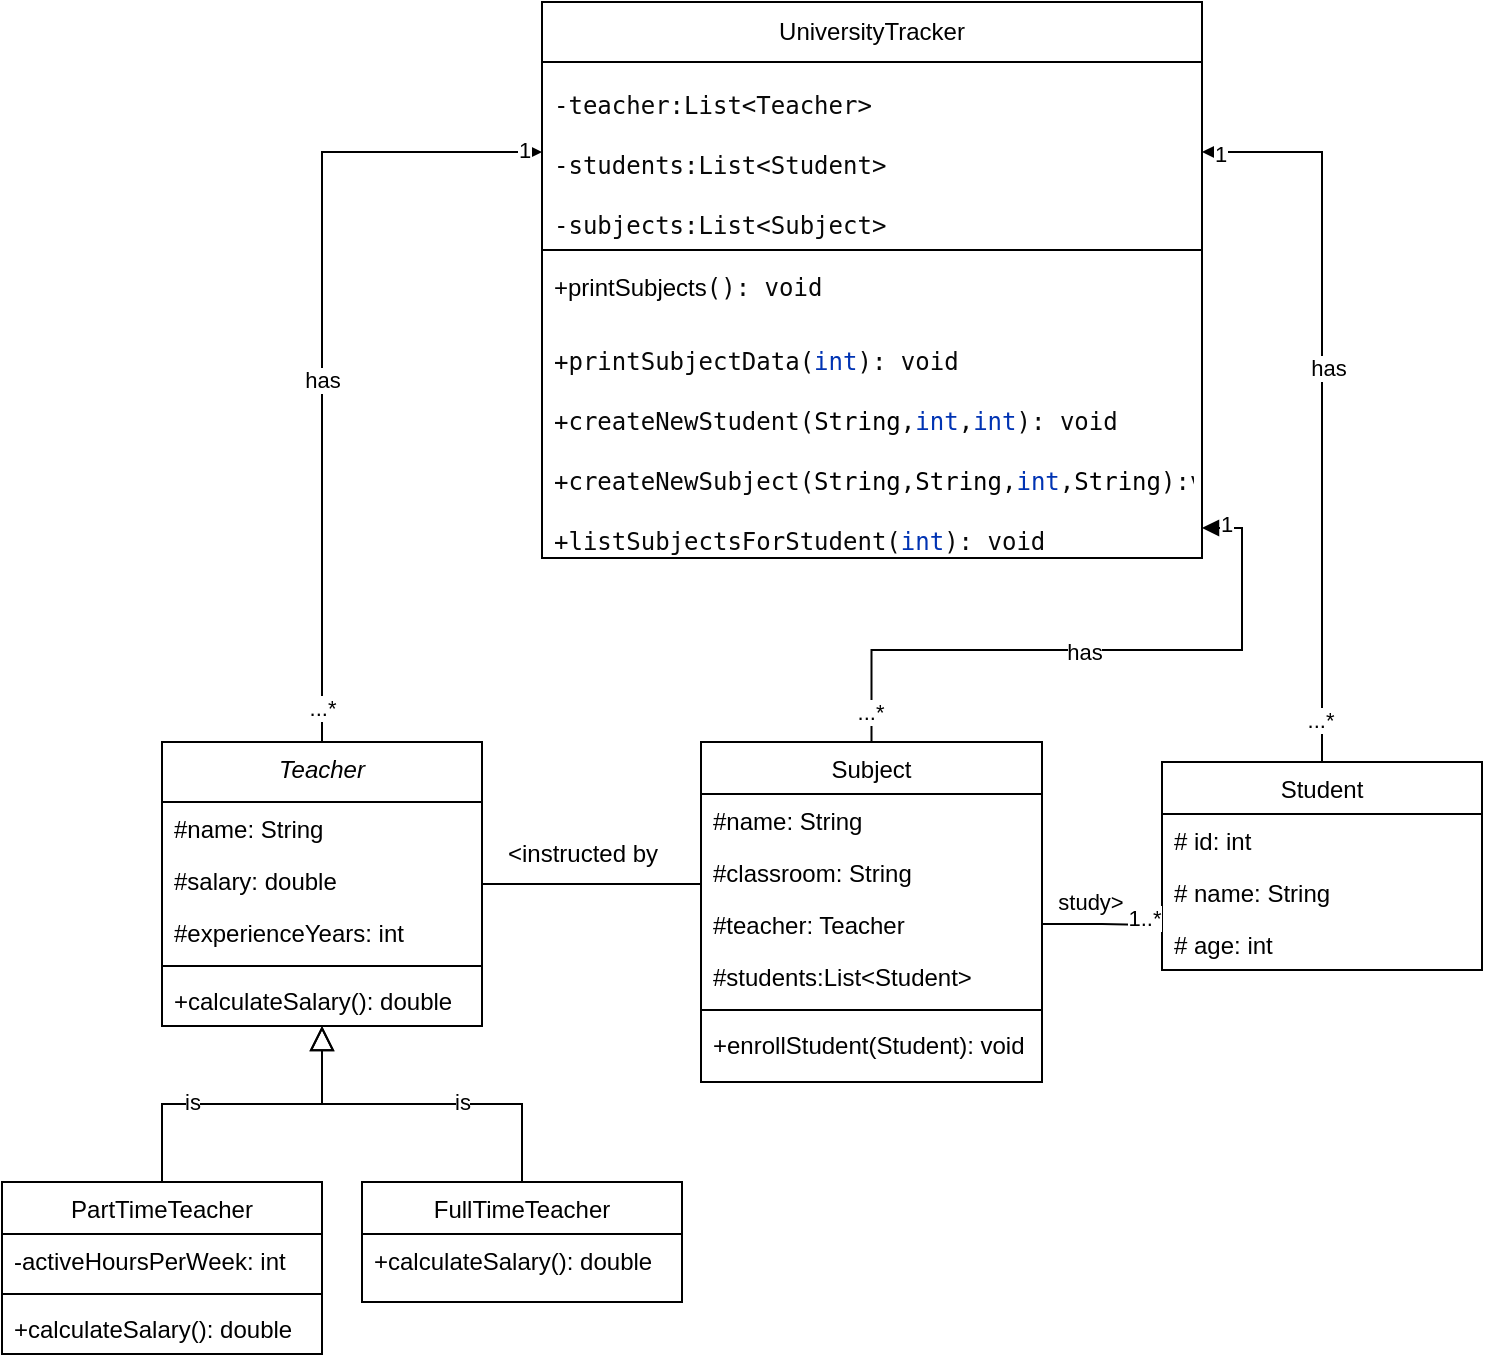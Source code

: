 <mxfile version="21.6.9" type="github">
  <diagram id="C5RBs43oDa-KdzZeNtuy" name="Page-1">
    <mxGraphModel dx="2150" dy="1876" grid="1" gridSize="10" guides="1" tooltips="1" connect="1" arrows="1" fold="1" page="1" pageScale="1" pageWidth="827" pageHeight="1169" math="0" shadow="0">
      <root>
        <mxCell id="WIyWlLk6GJQsqaUBKTNV-0" />
        <mxCell id="WIyWlLk6GJQsqaUBKTNV-1" parent="WIyWlLk6GJQsqaUBKTNV-0" />
        <mxCell id="6salKoNTIVu9IoD2NEyQ-0" style="edgeStyle=orthogonalEdgeStyle;rounded=0;orthogonalLoop=1;jettySize=auto;html=1;entryX=0;entryY=0.5;entryDx=0;entryDy=0;endArrow=block;endFill=1;" edge="1" parent="WIyWlLk6GJQsqaUBKTNV-1" source="6salKoNTIVu9IoD2NEyQ-1" target="6salKoNTIVu9IoD2NEyQ-29">
          <mxGeometry relative="1" as="geometry" />
        </mxCell>
        <mxCell id="6salKoNTIVu9IoD2NEyQ-43" value="...*" style="edgeLabel;html=1;align=center;verticalAlign=middle;resizable=0;points=[];" vertex="1" connectable="0" parent="6salKoNTIVu9IoD2NEyQ-0">
          <mxGeometry x="-0.914" y="2" relative="1" as="geometry">
            <mxPoint x="2" as="offset" />
          </mxGeometry>
        </mxCell>
        <mxCell id="6salKoNTIVu9IoD2NEyQ-44" value="1" style="edgeLabel;html=1;align=center;verticalAlign=middle;resizable=0;points=[];" vertex="1" connectable="0" parent="6salKoNTIVu9IoD2NEyQ-0">
          <mxGeometry x="0.962" y="1" relative="1" as="geometry">
            <mxPoint x="-2" as="offset" />
          </mxGeometry>
        </mxCell>
        <mxCell id="6salKoNTIVu9IoD2NEyQ-53" value="has" style="edgeLabel;html=1;align=center;verticalAlign=middle;resizable=0;points=[];" vertex="1" connectable="0" parent="6salKoNTIVu9IoD2NEyQ-0">
          <mxGeometry x="-0.104" relative="1" as="geometry">
            <mxPoint as="offset" />
          </mxGeometry>
        </mxCell>
        <mxCell id="6salKoNTIVu9IoD2NEyQ-1" value="Teacher" style="swimlane;fontStyle=2;align=center;verticalAlign=top;childLayout=stackLayout;horizontal=1;startSize=30;horizontalStack=0;resizeParent=1;resizeLast=0;collapsible=1;marginBottom=0;rounded=0;shadow=0;strokeWidth=1;" vertex="1" parent="WIyWlLk6GJQsqaUBKTNV-1">
          <mxGeometry x="40" y="100" width="160" height="142" as="geometry">
            <mxRectangle x="230" y="140" width="160" height="26" as="alternateBounds" />
          </mxGeometry>
        </mxCell>
        <mxCell id="6salKoNTIVu9IoD2NEyQ-2" value="#name: String" style="text;align=left;verticalAlign=top;spacingLeft=4;spacingRight=4;overflow=hidden;rotatable=0;points=[[0,0.5],[1,0.5]];portConstraint=eastwest;" vertex="1" parent="6salKoNTIVu9IoD2NEyQ-1">
          <mxGeometry y="30" width="160" height="26" as="geometry" />
        </mxCell>
        <mxCell id="6salKoNTIVu9IoD2NEyQ-3" value="#salary: double" style="text;align=left;verticalAlign=top;spacingLeft=4;spacingRight=4;overflow=hidden;rotatable=0;points=[[0,0.5],[1,0.5]];portConstraint=eastwest;rounded=0;shadow=0;html=0;" vertex="1" parent="6salKoNTIVu9IoD2NEyQ-1">
          <mxGeometry y="56" width="160" height="26" as="geometry" />
        </mxCell>
        <mxCell id="6salKoNTIVu9IoD2NEyQ-4" value="#experienceYears: int" style="text;align=left;verticalAlign=top;spacingLeft=4;spacingRight=4;overflow=hidden;rotatable=0;points=[[0,0.5],[1,0.5]];portConstraint=eastwest;rounded=0;shadow=0;html=0;" vertex="1" parent="6salKoNTIVu9IoD2NEyQ-1">
          <mxGeometry y="82" width="160" height="26" as="geometry" />
        </mxCell>
        <mxCell id="6salKoNTIVu9IoD2NEyQ-5" value="" style="line;html=1;strokeWidth=1;align=left;verticalAlign=middle;spacingTop=-1;spacingLeft=3;spacingRight=3;rotatable=0;labelPosition=right;points=[];portConstraint=eastwest;" vertex="1" parent="6salKoNTIVu9IoD2NEyQ-1">
          <mxGeometry y="108" width="160" height="8" as="geometry" />
        </mxCell>
        <mxCell id="6salKoNTIVu9IoD2NEyQ-6" value="+calculateSalary(): double" style="text;align=left;verticalAlign=top;spacingLeft=4;spacingRight=4;overflow=hidden;rotatable=0;points=[[0,0.5],[1,0.5]];portConstraint=eastwest;" vertex="1" parent="6salKoNTIVu9IoD2NEyQ-1">
          <mxGeometry y="116" width="160" height="26" as="geometry" />
        </mxCell>
        <mxCell id="6salKoNTIVu9IoD2NEyQ-7" value="PartTimeTeacher" style="swimlane;fontStyle=0;align=center;verticalAlign=top;childLayout=stackLayout;horizontal=1;startSize=26;horizontalStack=0;resizeParent=1;resizeLast=0;collapsible=1;marginBottom=0;rounded=0;shadow=0;strokeWidth=1;" vertex="1" parent="WIyWlLk6GJQsqaUBKTNV-1">
          <mxGeometry x="-40" y="320" width="160" height="86" as="geometry">
            <mxRectangle x="130" y="380" width="160" height="26" as="alternateBounds" />
          </mxGeometry>
        </mxCell>
        <mxCell id="6salKoNTIVu9IoD2NEyQ-8" value="-activeHoursPerWeek: int" style="text;align=left;verticalAlign=top;spacingLeft=4;spacingRight=4;overflow=hidden;rotatable=0;points=[[0,0.5],[1,0.5]];portConstraint=eastwest;" vertex="1" parent="6salKoNTIVu9IoD2NEyQ-7">
          <mxGeometry y="26" width="160" height="26" as="geometry" />
        </mxCell>
        <mxCell id="6salKoNTIVu9IoD2NEyQ-9" value="" style="line;html=1;strokeWidth=1;align=left;verticalAlign=middle;spacingTop=-1;spacingLeft=3;spacingRight=3;rotatable=0;labelPosition=right;points=[];portConstraint=eastwest;" vertex="1" parent="6salKoNTIVu9IoD2NEyQ-7">
          <mxGeometry y="52" width="160" height="8" as="geometry" />
        </mxCell>
        <mxCell id="6salKoNTIVu9IoD2NEyQ-10" value="+calculateSalary(): double" style="text;align=left;verticalAlign=top;spacingLeft=4;spacingRight=4;overflow=hidden;rotatable=0;points=[[0,0.5],[1,0.5]];portConstraint=eastwest;" vertex="1" parent="6salKoNTIVu9IoD2NEyQ-7">
          <mxGeometry y="60" width="160" height="26" as="geometry" />
        </mxCell>
        <mxCell id="6salKoNTIVu9IoD2NEyQ-11" value="" style="endArrow=block;endSize=10;endFill=0;shadow=0;strokeWidth=1;rounded=0;edgeStyle=elbowEdgeStyle;elbow=vertical;" edge="1" parent="WIyWlLk6GJQsqaUBKTNV-1" source="6salKoNTIVu9IoD2NEyQ-7" target="6salKoNTIVu9IoD2NEyQ-1">
          <mxGeometry width="160" relative="1" as="geometry">
            <mxPoint x="200" y="203" as="sourcePoint" />
            <mxPoint x="200" y="203" as="targetPoint" />
          </mxGeometry>
        </mxCell>
        <mxCell id="6salKoNTIVu9IoD2NEyQ-52" value="is" style="edgeLabel;html=1;align=center;verticalAlign=middle;resizable=0;points=[];" vertex="1" connectable="0" parent="6salKoNTIVu9IoD2NEyQ-11">
          <mxGeometry x="-0.32" y="1" relative="1" as="geometry">
            <mxPoint as="offset" />
          </mxGeometry>
        </mxCell>
        <mxCell id="6salKoNTIVu9IoD2NEyQ-12" value="FullTimeTeacher" style="swimlane;fontStyle=0;align=center;verticalAlign=top;childLayout=stackLayout;horizontal=1;startSize=26;horizontalStack=0;resizeParent=1;resizeLast=0;collapsible=1;marginBottom=0;rounded=0;shadow=0;strokeWidth=1;" vertex="1" parent="WIyWlLk6GJQsqaUBKTNV-1">
          <mxGeometry x="140" y="320" width="160" height="60" as="geometry">
            <mxRectangle x="340" y="380" width="170" height="26" as="alternateBounds" />
          </mxGeometry>
        </mxCell>
        <mxCell id="6salKoNTIVu9IoD2NEyQ-13" value="+calculateSalary(): double" style="text;align=left;verticalAlign=top;spacingLeft=4;spacingRight=4;overflow=hidden;rotatable=0;points=[[0,0.5],[1,0.5]];portConstraint=eastwest;" vertex="1" parent="6salKoNTIVu9IoD2NEyQ-12">
          <mxGeometry y="26" width="160" height="26" as="geometry" />
        </mxCell>
        <mxCell id="6salKoNTIVu9IoD2NEyQ-14" value="" style="endArrow=block;endSize=10;endFill=0;shadow=0;strokeWidth=1;rounded=0;edgeStyle=elbowEdgeStyle;elbow=vertical;" edge="1" parent="WIyWlLk6GJQsqaUBKTNV-1" source="6salKoNTIVu9IoD2NEyQ-12" target="6salKoNTIVu9IoD2NEyQ-1">
          <mxGeometry width="160" relative="1" as="geometry">
            <mxPoint x="210" y="373" as="sourcePoint" />
            <mxPoint x="310" y="271" as="targetPoint" />
          </mxGeometry>
        </mxCell>
        <mxCell id="6salKoNTIVu9IoD2NEyQ-51" value="is" style="edgeLabel;html=1;align=center;verticalAlign=middle;resizable=0;points=[];" vertex="1" connectable="0" parent="6salKoNTIVu9IoD2NEyQ-14">
          <mxGeometry x="0.559" y="3" relative="1" as="geometry">
            <mxPoint x="73" y="-1" as="offset" />
          </mxGeometry>
        </mxCell>
        <mxCell id="6salKoNTIVu9IoD2NEyQ-15" style="edgeStyle=orthogonalEdgeStyle;rounded=0;orthogonalLoop=1;jettySize=auto;html=1;entryX=1;entryY=0.5;entryDx=0;entryDy=0;endArrow=block;endFill=1;" edge="1" parent="WIyWlLk6GJQsqaUBKTNV-1" source="6salKoNTIVu9IoD2NEyQ-16" target="6salKoNTIVu9IoD2NEyQ-36">
          <mxGeometry relative="1" as="geometry" />
        </mxCell>
        <mxCell id="6salKoNTIVu9IoD2NEyQ-45" value="1" style="edgeLabel;html=1;align=center;verticalAlign=middle;resizable=0;points=[];" vertex="1" connectable="0" parent="6salKoNTIVu9IoD2NEyQ-15">
          <mxGeometry x="0.927" y="-2" relative="1" as="geometry">
            <mxPoint as="offset" />
          </mxGeometry>
        </mxCell>
        <mxCell id="6salKoNTIVu9IoD2NEyQ-46" value="...*" style="edgeLabel;html=1;align=center;verticalAlign=middle;resizable=0;points=[];" vertex="1" connectable="0" parent="6salKoNTIVu9IoD2NEyQ-15">
          <mxGeometry x="-0.905" y="1" relative="1" as="geometry">
            <mxPoint as="offset" />
          </mxGeometry>
        </mxCell>
        <mxCell id="6salKoNTIVu9IoD2NEyQ-50" value="has" style="edgeLabel;html=1;align=center;verticalAlign=middle;resizable=0;points=[];" vertex="1" connectable="0" parent="6salKoNTIVu9IoD2NEyQ-15">
          <mxGeometry x="-0.025" y="-1" relative="1" as="geometry">
            <mxPoint as="offset" />
          </mxGeometry>
        </mxCell>
        <mxCell id="6salKoNTIVu9IoD2NEyQ-16" value="Subject" style="swimlane;fontStyle=0;align=center;verticalAlign=top;childLayout=stackLayout;horizontal=1;startSize=26;horizontalStack=0;resizeParent=1;resizeLast=0;collapsible=1;marginBottom=0;rounded=0;shadow=0;strokeWidth=1;" vertex="1" parent="WIyWlLk6GJQsqaUBKTNV-1">
          <mxGeometry x="309.5" y="100" width="170.5" height="170" as="geometry">
            <mxRectangle x="550" y="140" width="160" height="26" as="alternateBounds" />
          </mxGeometry>
        </mxCell>
        <mxCell id="6salKoNTIVu9IoD2NEyQ-17" value="#name: String&#xa;" style="text;align=left;verticalAlign=top;spacingLeft=4;spacingRight=4;overflow=hidden;rotatable=0;points=[[0,0.5],[1,0.5]];portConstraint=eastwest;" vertex="1" parent="6salKoNTIVu9IoD2NEyQ-16">
          <mxGeometry y="26" width="170.5" height="26" as="geometry" />
        </mxCell>
        <mxCell id="6salKoNTIVu9IoD2NEyQ-18" value="#classroom: String" style="text;align=left;verticalAlign=top;spacingLeft=4;spacingRight=4;overflow=hidden;rotatable=0;points=[[0,0.5],[1,0.5]];portConstraint=eastwest;rounded=0;shadow=0;html=0;" vertex="1" parent="6salKoNTIVu9IoD2NEyQ-16">
          <mxGeometry y="52" width="170.5" height="26" as="geometry" />
        </mxCell>
        <mxCell id="6salKoNTIVu9IoD2NEyQ-19" value="#teacher: Teacher" style="text;align=left;verticalAlign=top;spacingLeft=4;spacingRight=4;overflow=hidden;rotatable=0;points=[[0,0.5],[1,0.5]];portConstraint=eastwest;rounded=0;shadow=0;html=0;" vertex="1" parent="6salKoNTIVu9IoD2NEyQ-16">
          <mxGeometry y="78" width="170.5" height="26" as="geometry" />
        </mxCell>
        <mxCell id="6salKoNTIVu9IoD2NEyQ-20" value="#students:List&lt;Student&gt;" style="text;align=left;verticalAlign=top;spacingLeft=4;spacingRight=4;overflow=hidden;rotatable=0;points=[[0,0.5],[1,0.5]];portConstraint=eastwest;rounded=0;shadow=0;html=0;" vertex="1" parent="6salKoNTIVu9IoD2NEyQ-16">
          <mxGeometry y="104" width="170.5" height="26" as="geometry" />
        </mxCell>
        <mxCell id="6salKoNTIVu9IoD2NEyQ-21" value="" style="line;html=1;strokeWidth=1;align=left;verticalAlign=middle;spacingTop=-1;spacingLeft=3;spacingRight=3;rotatable=0;labelPosition=right;points=[];portConstraint=eastwest;" vertex="1" parent="6salKoNTIVu9IoD2NEyQ-16">
          <mxGeometry y="130" width="170.5" height="8" as="geometry" />
        </mxCell>
        <mxCell id="6salKoNTIVu9IoD2NEyQ-22" value="+enrollStudent(Student): void" style="text;align=left;verticalAlign=top;spacingLeft=4;spacingRight=4;overflow=hidden;rotatable=0;points=[[0,0.5],[1,0.5]];portConstraint=eastwest;" vertex="1" parent="6salKoNTIVu9IoD2NEyQ-16">
          <mxGeometry y="138" width="170.5" height="26" as="geometry" />
        </mxCell>
        <mxCell id="6salKoNTIVu9IoD2NEyQ-23" value="" style="endArrow=none;shadow=0;strokeWidth=1;rounded=0;endFill=0;edgeStyle=elbowEdgeStyle;elbow=vertical;" edge="1" parent="WIyWlLk6GJQsqaUBKTNV-1" source="6salKoNTIVu9IoD2NEyQ-1" target="6salKoNTIVu9IoD2NEyQ-16">
          <mxGeometry x="0.5" y="41" relative="1" as="geometry">
            <mxPoint x="380" y="192" as="sourcePoint" />
            <mxPoint x="540" y="192" as="targetPoint" />
            <mxPoint x="-40" y="32" as="offset" />
          </mxGeometry>
        </mxCell>
        <mxCell id="6salKoNTIVu9IoD2NEyQ-26" value="&amp;lt;instructed by" style="text;html=1;resizable=0;points=[];;align=center;verticalAlign=middle;labelBackgroundColor=none;rounded=0;shadow=0;strokeWidth=1;fontSize=12;" vertex="1" connectable="0" parent="6salKoNTIVu9IoD2NEyQ-23">
          <mxGeometry x="0.5" y="49" relative="1" as="geometry">
            <mxPoint x="-32" y="34" as="offset" />
          </mxGeometry>
        </mxCell>
        <mxCell id="6salKoNTIVu9IoD2NEyQ-27" value="UniversityTracker" style="swimlane;fontStyle=0;childLayout=stackLayout;horizontal=1;startSize=30;horizontalStack=0;resizeParent=1;resizeParentMax=0;resizeLast=0;collapsible=1;marginBottom=0;whiteSpace=wrap;html=1;" vertex="1" parent="WIyWlLk6GJQsqaUBKTNV-1">
          <mxGeometry x="230" y="-270" width="330" height="278" as="geometry" />
        </mxCell>
        <mxCell id="6salKoNTIVu9IoD2NEyQ-28" value="&lt;div style=&quot;background-color: rgb(255, 255, 255);&quot;&gt;&lt;pre style=&quot;font-family: &amp;quot;JetBrains Mono&amp;quot;, monospace;&quot;&gt;&lt;font color=&quot;#080808&quot;&gt;-teacher:List&amp;lt;Teacher&lt;/font&gt;&lt;span style=&quot;color: rgb(8, 8, 8);&quot;&gt;&amp;gt;&lt;/span&gt;&lt;/pre&gt;&lt;/div&gt;" style="text;strokeColor=none;fillColor=none;align=left;verticalAlign=middle;spacingLeft=4;spacingRight=4;overflow=hidden;points=[[0,0.5],[1,0.5]];portConstraint=eastwest;rotatable=0;whiteSpace=wrap;html=1;" vertex="1" parent="6salKoNTIVu9IoD2NEyQ-27">
          <mxGeometry y="30" width="330" height="30" as="geometry" />
        </mxCell>
        <mxCell id="6salKoNTIVu9IoD2NEyQ-29" value="&lt;pre style=&quot;border-color: var(--border-color); color: rgb(8, 8, 8); font-family: &amp;quot;JetBrains Mono&amp;quot;, monospace;&quot;&gt;-students:List&amp;lt;Student&lt;span style=&quot;border-color: var(--border-color);&quot;&gt;&amp;gt;&lt;/span&gt;&lt;/pre&gt;" style="text;strokeColor=none;fillColor=none;align=left;verticalAlign=middle;spacingLeft=4;spacingRight=4;overflow=hidden;points=[[0,0.5],[1,0.5]];portConstraint=eastwest;rotatable=0;whiteSpace=wrap;html=1;" vertex="1" parent="6salKoNTIVu9IoD2NEyQ-27">
          <mxGeometry y="60" width="330" height="30" as="geometry" />
        </mxCell>
        <mxCell id="6salKoNTIVu9IoD2NEyQ-30" value="&lt;pre style=&quot;border-color: var(--border-color); color: rgb(8, 8, 8); font-family: &amp;quot;JetBrains Mono&amp;quot;, monospace;&quot;&gt;-subjects:List&amp;lt;Subject&lt;span style=&quot;border-color: var(--border-color);&quot;&gt;&amp;gt;&lt;/span&gt;&lt;/pre&gt;" style="text;strokeColor=none;fillColor=none;align=left;verticalAlign=middle;spacingLeft=4;spacingRight=4;overflow=hidden;points=[[0,0.5],[1,0.5]];portConstraint=eastwest;rotatable=0;whiteSpace=wrap;html=1;" vertex="1" parent="6salKoNTIVu9IoD2NEyQ-27">
          <mxGeometry y="90" width="330" height="30" as="geometry" />
        </mxCell>
        <mxCell id="6salKoNTIVu9IoD2NEyQ-31" value="" style="line;html=1;strokeWidth=1;align=left;verticalAlign=middle;spacingTop=-1;spacingLeft=3;spacingRight=3;rotatable=0;labelPosition=right;points=[];portConstraint=eastwest;" vertex="1" parent="6salKoNTIVu9IoD2NEyQ-27">
          <mxGeometry y="120" width="330" height="8" as="geometry" />
        </mxCell>
        <mxCell id="6salKoNTIVu9IoD2NEyQ-32" value="+printSubjects&lt;span style=&quot;font-family: &amp;quot;JetBrains Mono&amp;quot;, monospace; background-color: rgb(255, 255, 255); color: rgb(8, 8, 8);&quot;&gt;(): void&lt;br&gt;&lt;/span&gt;" style="text;align=left;verticalAlign=middle;spacingLeft=4;spacingRight=4;overflow=hidden;points=[[0,0.5],[1,0.5]];portConstraint=eastwest;rotatable=0;whiteSpace=wrap;html=1;" vertex="1" parent="6salKoNTIVu9IoD2NEyQ-27">
          <mxGeometry y="128" width="330" height="30" as="geometry" />
        </mxCell>
        <mxCell id="6salKoNTIVu9IoD2NEyQ-33" value="&lt;div style=&quot;background-color:#ffffff;color:#080808&quot;&gt;&lt;pre style=&quot;font-family:&#39;JetBrains Mono&#39;,monospace;font-size:9,8pt;&quot;&gt;+printSubjectData(&lt;span style=&quot;color:#0033b3;&quot;&gt;int&lt;/span&gt;): void&lt;/pre&gt;&lt;/div&gt;" style="text;align=left;verticalAlign=middle;spacingLeft=4;spacingRight=4;overflow=hidden;points=[[0,0.5],[1,0.5]];portConstraint=eastwest;rotatable=0;whiteSpace=wrap;html=1;" vertex="1" parent="6salKoNTIVu9IoD2NEyQ-27">
          <mxGeometry y="158" width="330" height="30" as="geometry" />
        </mxCell>
        <mxCell id="6salKoNTIVu9IoD2NEyQ-34" value="&lt;div style=&quot;background-color:#ffffff;color:#080808&quot;&gt;&lt;pre style=&quot;font-family:&#39;JetBrains Mono&#39;,monospace;font-size:9,8pt;&quot;&gt;+createNewStudent&lt;span style=&quot;&quot;&gt;(&lt;/span&gt;&lt;span style=&quot;color: rgb(0, 0, 0);&quot;&gt;String&lt;/span&gt;&lt;span style=&quot;&quot;&gt;,&lt;/span&gt;&lt;span style=&quot;color: rgb(0, 51, 179);&quot;&gt;int&lt;/span&gt;&lt;span style=&quot;&quot;&gt;,&lt;/span&gt;&lt;span style=&quot;color: rgb(0, 51, 179);&quot;&gt;int&lt;/span&gt;&lt;span style=&quot;&quot;&gt;)&lt;/span&gt;: void&lt;/pre&gt;&lt;/div&gt;" style="text;align=left;verticalAlign=middle;spacingLeft=4;spacingRight=4;overflow=hidden;points=[[0,0.5],[1,0.5]];portConstraint=eastwest;rotatable=0;whiteSpace=wrap;html=1;" vertex="1" parent="6salKoNTIVu9IoD2NEyQ-27">
          <mxGeometry y="188" width="330" height="30" as="geometry" />
        </mxCell>
        <mxCell id="6salKoNTIVu9IoD2NEyQ-35" value="&lt;div style=&quot;background-color:#ffffff;color:#080808&quot;&gt;&lt;pre style=&quot;font-family:&#39;JetBrains Mono&#39;,monospace;font-size:9,8pt;&quot;&gt;&lt;div&gt;&lt;pre style=&quot;font-family:&#39;JetBrains Mono&#39;,monospace;font-size:9,8pt;&quot;&gt;+createNewSubject(&lt;span style=&quot;color:#000000;&quot;&gt;String&lt;/span&gt;,&lt;span style=&quot;color:#000000;&quot;&gt;String&lt;/span&gt;,&lt;span style=&quot;color:#0033b3;&quot;&gt;int&lt;/span&gt;,&lt;span style=&quot;color:#000000;&quot;&gt;String&lt;/span&gt;):void&lt;/pre&gt;&lt;/div&gt;&lt;/pre&gt;&lt;/div&gt;" style="text;align=left;verticalAlign=middle;spacingLeft=4;spacingRight=4;overflow=hidden;points=[[0,0.5],[1,0.5]];portConstraint=eastwest;rotatable=0;whiteSpace=wrap;html=1;" vertex="1" parent="6salKoNTIVu9IoD2NEyQ-27">
          <mxGeometry y="218" width="330" height="30" as="geometry" />
        </mxCell>
        <mxCell id="6salKoNTIVu9IoD2NEyQ-36" value="&lt;div style=&quot;background-color:#ffffff;color:#080808&quot;&gt;&lt;pre style=&quot;font-family:&#39;JetBrains Mono&#39;,monospace;font-size:9,8pt;&quot;&gt;&lt;pre style=&quot;font-family:&#39;JetBrains Mono&#39;,monospace;font-size:9,8pt;&quot;&gt;&lt;div&gt;&lt;pre style=&quot;font-family:&#39;JetBrains Mono&#39;,monospace;font-size:9,8pt;&quot;&gt;+listSubjectsForStudent(&lt;span style=&quot;color:#0033b3;&quot;&gt;int&lt;/span&gt;): void&lt;/pre&gt;&lt;/div&gt;&lt;/pre&gt;&lt;/pre&gt;&lt;/div&gt;" style="text;align=left;verticalAlign=middle;spacingLeft=4;spacingRight=4;overflow=hidden;points=[[0,0.5],[1,0.5]];portConstraint=eastwest;rotatable=0;whiteSpace=wrap;html=1;" vertex="1" parent="6salKoNTIVu9IoD2NEyQ-27">
          <mxGeometry y="248" width="330" height="30" as="geometry" />
        </mxCell>
        <mxCell id="6salKoNTIVu9IoD2NEyQ-37" value="Student" style="swimlane;fontStyle=0;align=center;verticalAlign=top;childLayout=stackLayout;horizontal=1;startSize=26;horizontalStack=0;resizeParent=1;resizeLast=0;collapsible=1;marginBottom=0;rounded=0;shadow=0;strokeWidth=1;" vertex="1" parent="WIyWlLk6GJQsqaUBKTNV-1">
          <mxGeometry x="540" y="110" width="160" height="104" as="geometry">
            <mxRectangle x="230" y="140" width="160" height="26" as="alternateBounds" />
          </mxGeometry>
        </mxCell>
        <mxCell id="6salKoNTIVu9IoD2NEyQ-38" value="# id: int" style="text;align=left;verticalAlign=top;spacingLeft=4;spacingRight=4;overflow=hidden;rotatable=0;points=[[0,0.5],[1,0.5]];portConstraint=eastwest;" vertex="1" parent="6salKoNTIVu9IoD2NEyQ-37">
          <mxGeometry y="26" width="160" height="26" as="geometry" />
        </mxCell>
        <mxCell id="6salKoNTIVu9IoD2NEyQ-39" value="# name: String" style="text;align=left;verticalAlign=top;spacingLeft=4;spacingRight=4;overflow=hidden;rotatable=0;points=[[0,0.5],[1,0.5]];portConstraint=eastwest;rounded=0;shadow=0;html=0;" vertex="1" parent="6salKoNTIVu9IoD2NEyQ-37">
          <mxGeometry y="52" width="160" height="26" as="geometry" />
        </mxCell>
        <mxCell id="6salKoNTIVu9IoD2NEyQ-40" value="# age: int" style="text;align=left;verticalAlign=top;spacingLeft=4;spacingRight=4;overflow=hidden;rotatable=0;points=[[0,0.5],[1,0.5]];portConstraint=eastwest;rounded=0;shadow=0;html=0;" vertex="1" parent="6salKoNTIVu9IoD2NEyQ-37">
          <mxGeometry y="78" width="160" height="26" as="geometry" />
        </mxCell>
        <mxCell id="6salKoNTIVu9IoD2NEyQ-41" style="edgeStyle=orthogonalEdgeStyle;rounded=0;orthogonalLoop=1;jettySize=auto;html=1;entryX=0;entryY=0.141;entryDx=0;entryDy=0;entryPerimeter=0;startArrow=none;startFill=0;endArrow=none;endFill=0;" edge="1" parent="WIyWlLk6GJQsqaUBKTNV-1" source="6salKoNTIVu9IoD2NEyQ-19" target="6salKoNTIVu9IoD2NEyQ-40">
          <mxGeometry relative="1" as="geometry" />
        </mxCell>
        <mxCell id="6salKoNTIVu9IoD2NEyQ-54" value="1..*" style="edgeLabel;html=1;align=center;verticalAlign=middle;resizable=0;points=[];" vertex="1" connectable="0" parent="6salKoNTIVu9IoD2NEyQ-41">
          <mxGeometry x="0.807" relative="1" as="geometry">
            <mxPoint x="-4" y="-4" as="offset" />
          </mxGeometry>
        </mxCell>
        <mxCell id="6salKoNTIVu9IoD2NEyQ-55" value="study&amp;gt;" style="edgeLabel;html=1;align=center;verticalAlign=middle;resizable=0;points=[];" vertex="1" connectable="0" parent="6salKoNTIVu9IoD2NEyQ-41">
          <mxGeometry x="-0.22" y="1" relative="1" as="geometry">
            <mxPoint y="-10" as="offset" />
          </mxGeometry>
        </mxCell>
        <mxCell id="6salKoNTIVu9IoD2NEyQ-42" style="edgeStyle=orthogonalEdgeStyle;rounded=0;orthogonalLoop=1;jettySize=auto;html=1;entryX=0.5;entryY=0;entryDx=0;entryDy=0;startArrow=block;startFill=1;endArrow=none;endFill=0;" edge="1" parent="WIyWlLk6GJQsqaUBKTNV-1" source="6salKoNTIVu9IoD2NEyQ-29" target="6salKoNTIVu9IoD2NEyQ-37">
          <mxGeometry relative="1" as="geometry" />
        </mxCell>
        <mxCell id="6salKoNTIVu9IoD2NEyQ-47" value="1" style="edgeLabel;html=1;align=center;verticalAlign=middle;resizable=0;points=[];" vertex="1" connectable="0" parent="6salKoNTIVu9IoD2NEyQ-42">
          <mxGeometry x="-0.952" y="-1" relative="1" as="geometry">
            <mxPoint as="offset" />
          </mxGeometry>
        </mxCell>
        <mxCell id="6salKoNTIVu9IoD2NEyQ-48" value="...*" style="edgeLabel;html=1;align=center;verticalAlign=middle;resizable=0;points=[];" vertex="1" connectable="0" parent="6salKoNTIVu9IoD2NEyQ-42">
          <mxGeometry x="0.886" y="-1" relative="1" as="geometry">
            <mxPoint as="offset" />
          </mxGeometry>
        </mxCell>
        <mxCell id="6salKoNTIVu9IoD2NEyQ-49" value="has" style="edgeLabel;html=1;align=center;verticalAlign=middle;resizable=0;points=[];" vertex="1" connectable="0" parent="6salKoNTIVu9IoD2NEyQ-42">
          <mxGeometry x="-0.083" y="3" relative="1" as="geometry">
            <mxPoint as="offset" />
          </mxGeometry>
        </mxCell>
      </root>
    </mxGraphModel>
  </diagram>
</mxfile>
